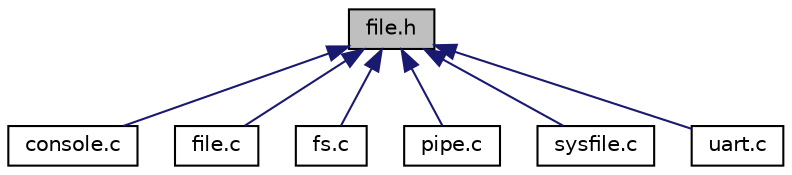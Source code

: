 digraph "file.h"
{
  edge [fontname="Helvetica",fontsize="10",labelfontname="Helvetica",labelfontsize="10"];
  node [fontname="Helvetica",fontsize="10",shape=record];
  Node1 [label="file.h",height=0.2,width=0.4,color="black", fillcolor="grey75", style="filled", fontcolor="black"];
  Node1 -> Node2 [dir="back",color="midnightblue",fontsize="10",style="solid"];
  Node2 [label="console.c",height=0.2,width=0.4,color="black", fillcolor="white", style="filled",URL="$console_8c.html"];
  Node1 -> Node3 [dir="back",color="midnightblue",fontsize="10",style="solid"];
  Node3 [label="file.c",height=0.2,width=0.4,color="black", fillcolor="white", style="filled",URL="$file_8c.html"];
  Node1 -> Node4 [dir="back",color="midnightblue",fontsize="10",style="solid"];
  Node4 [label="fs.c",height=0.2,width=0.4,color="black", fillcolor="white", style="filled",URL="$fs_8c.html"];
  Node1 -> Node5 [dir="back",color="midnightblue",fontsize="10",style="solid"];
  Node5 [label="pipe.c",height=0.2,width=0.4,color="black", fillcolor="white", style="filled",URL="$pipe_8c.html"];
  Node1 -> Node6 [dir="back",color="midnightblue",fontsize="10",style="solid"];
  Node6 [label="sysfile.c",height=0.2,width=0.4,color="black", fillcolor="white", style="filled",URL="$sysfile_8c.html"];
  Node1 -> Node7 [dir="back",color="midnightblue",fontsize="10",style="solid"];
  Node7 [label="uart.c",height=0.2,width=0.4,color="black", fillcolor="white", style="filled",URL="$uart_8c.html"];
}
